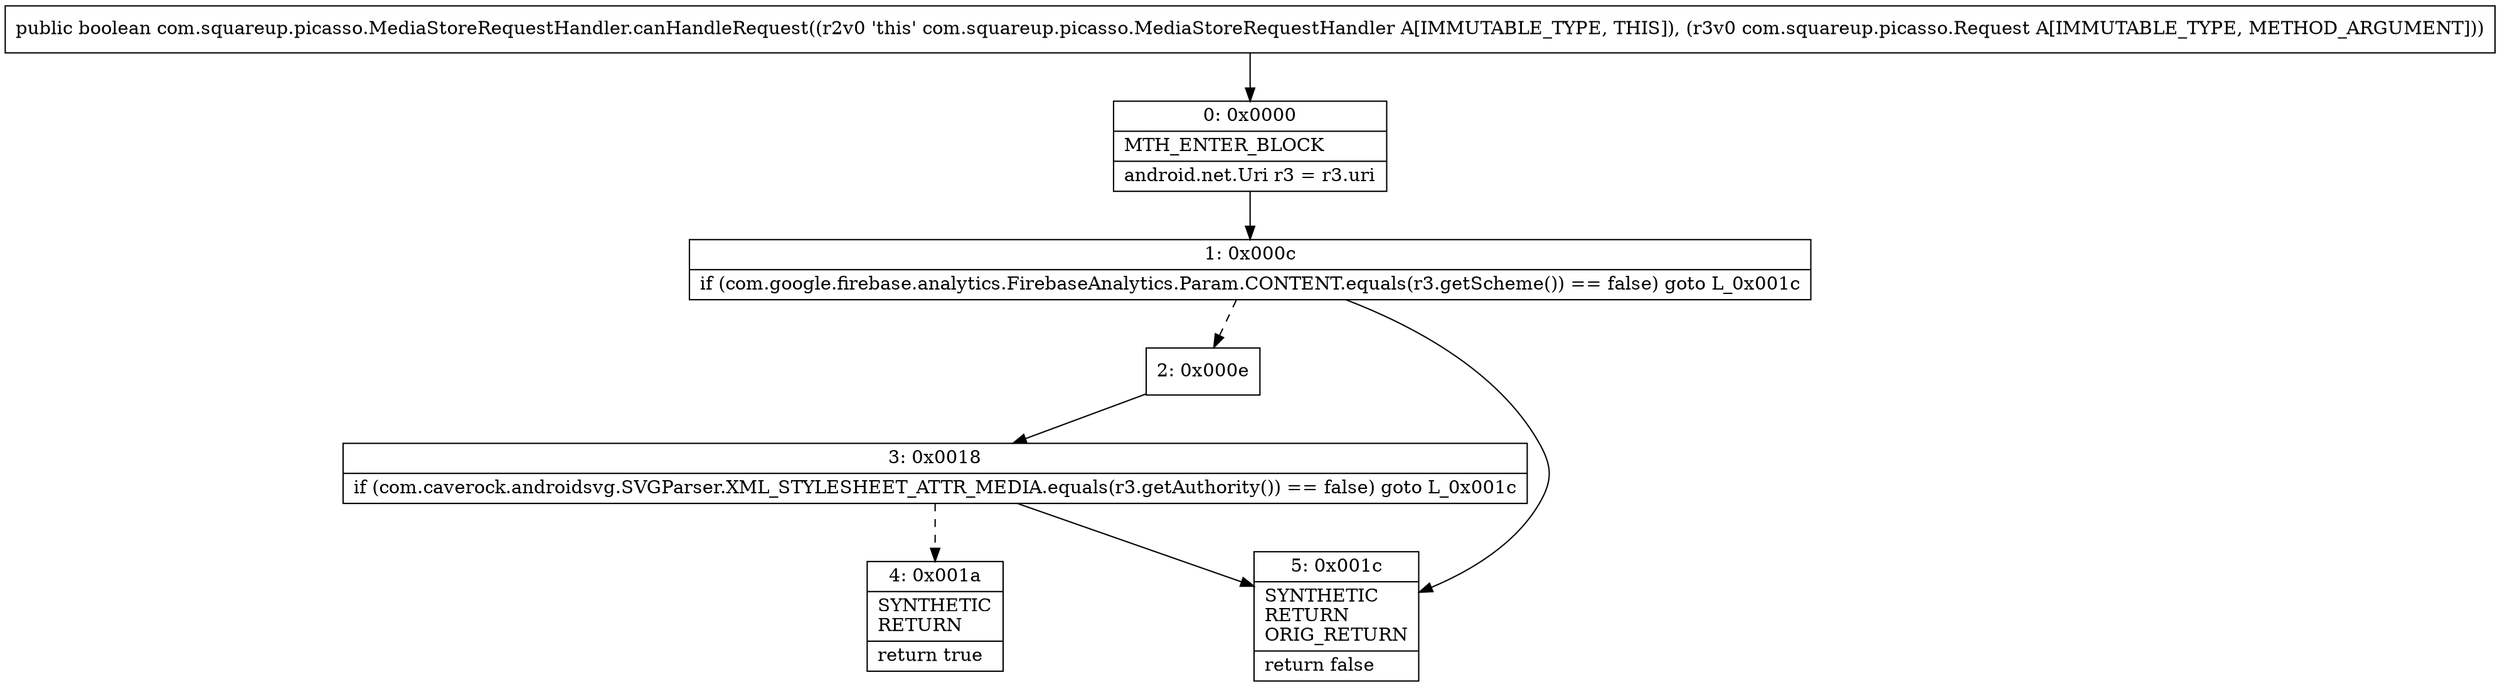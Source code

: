 digraph "CFG forcom.squareup.picasso.MediaStoreRequestHandler.canHandleRequest(Lcom\/squareup\/picasso\/Request;)Z" {
Node_0 [shape=record,label="{0\:\ 0x0000|MTH_ENTER_BLOCK\l|android.net.Uri r3 = r3.uri\l}"];
Node_1 [shape=record,label="{1\:\ 0x000c|if (com.google.firebase.analytics.FirebaseAnalytics.Param.CONTENT.equals(r3.getScheme()) == false) goto L_0x001c\l}"];
Node_2 [shape=record,label="{2\:\ 0x000e}"];
Node_3 [shape=record,label="{3\:\ 0x0018|if (com.caverock.androidsvg.SVGParser.XML_STYLESHEET_ATTR_MEDIA.equals(r3.getAuthority()) == false) goto L_0x001c\l}"];
Node_4 [shape=record,label="{4\:\ 0x001a|SYNTHETIC\lRETURN\l|return true\l}"];
Node_5 [shape=record,label="{5\:\ 0x001c|SYNTHETIC\lRETURN\lORIG_RETURN\l|return false\l}"];
MethodNode[shape=record,label="{public boolean com.squareup.picasso.MediaStoreRequestHandler.canHandleRequest((r2v0 'this' com.squareup.picasso.MediaStoreRequestHandler A[IMMUTABLE_TYPE, THIS]), (r3v0 com.squareup.picasso.Request A[IMMUTABLE_TYPE, METHOD_ARGUMENT])) }"];
MethodNode -> Node_0;
Node_0 -> Node_1;
Node_1 -> Node_2[style=dashed];
Node_1 -> Node_5;
Node_2 -> Node_3;
Node_3 -> Node_4[style=dashed];
Node_3 -> Node_5;
}

